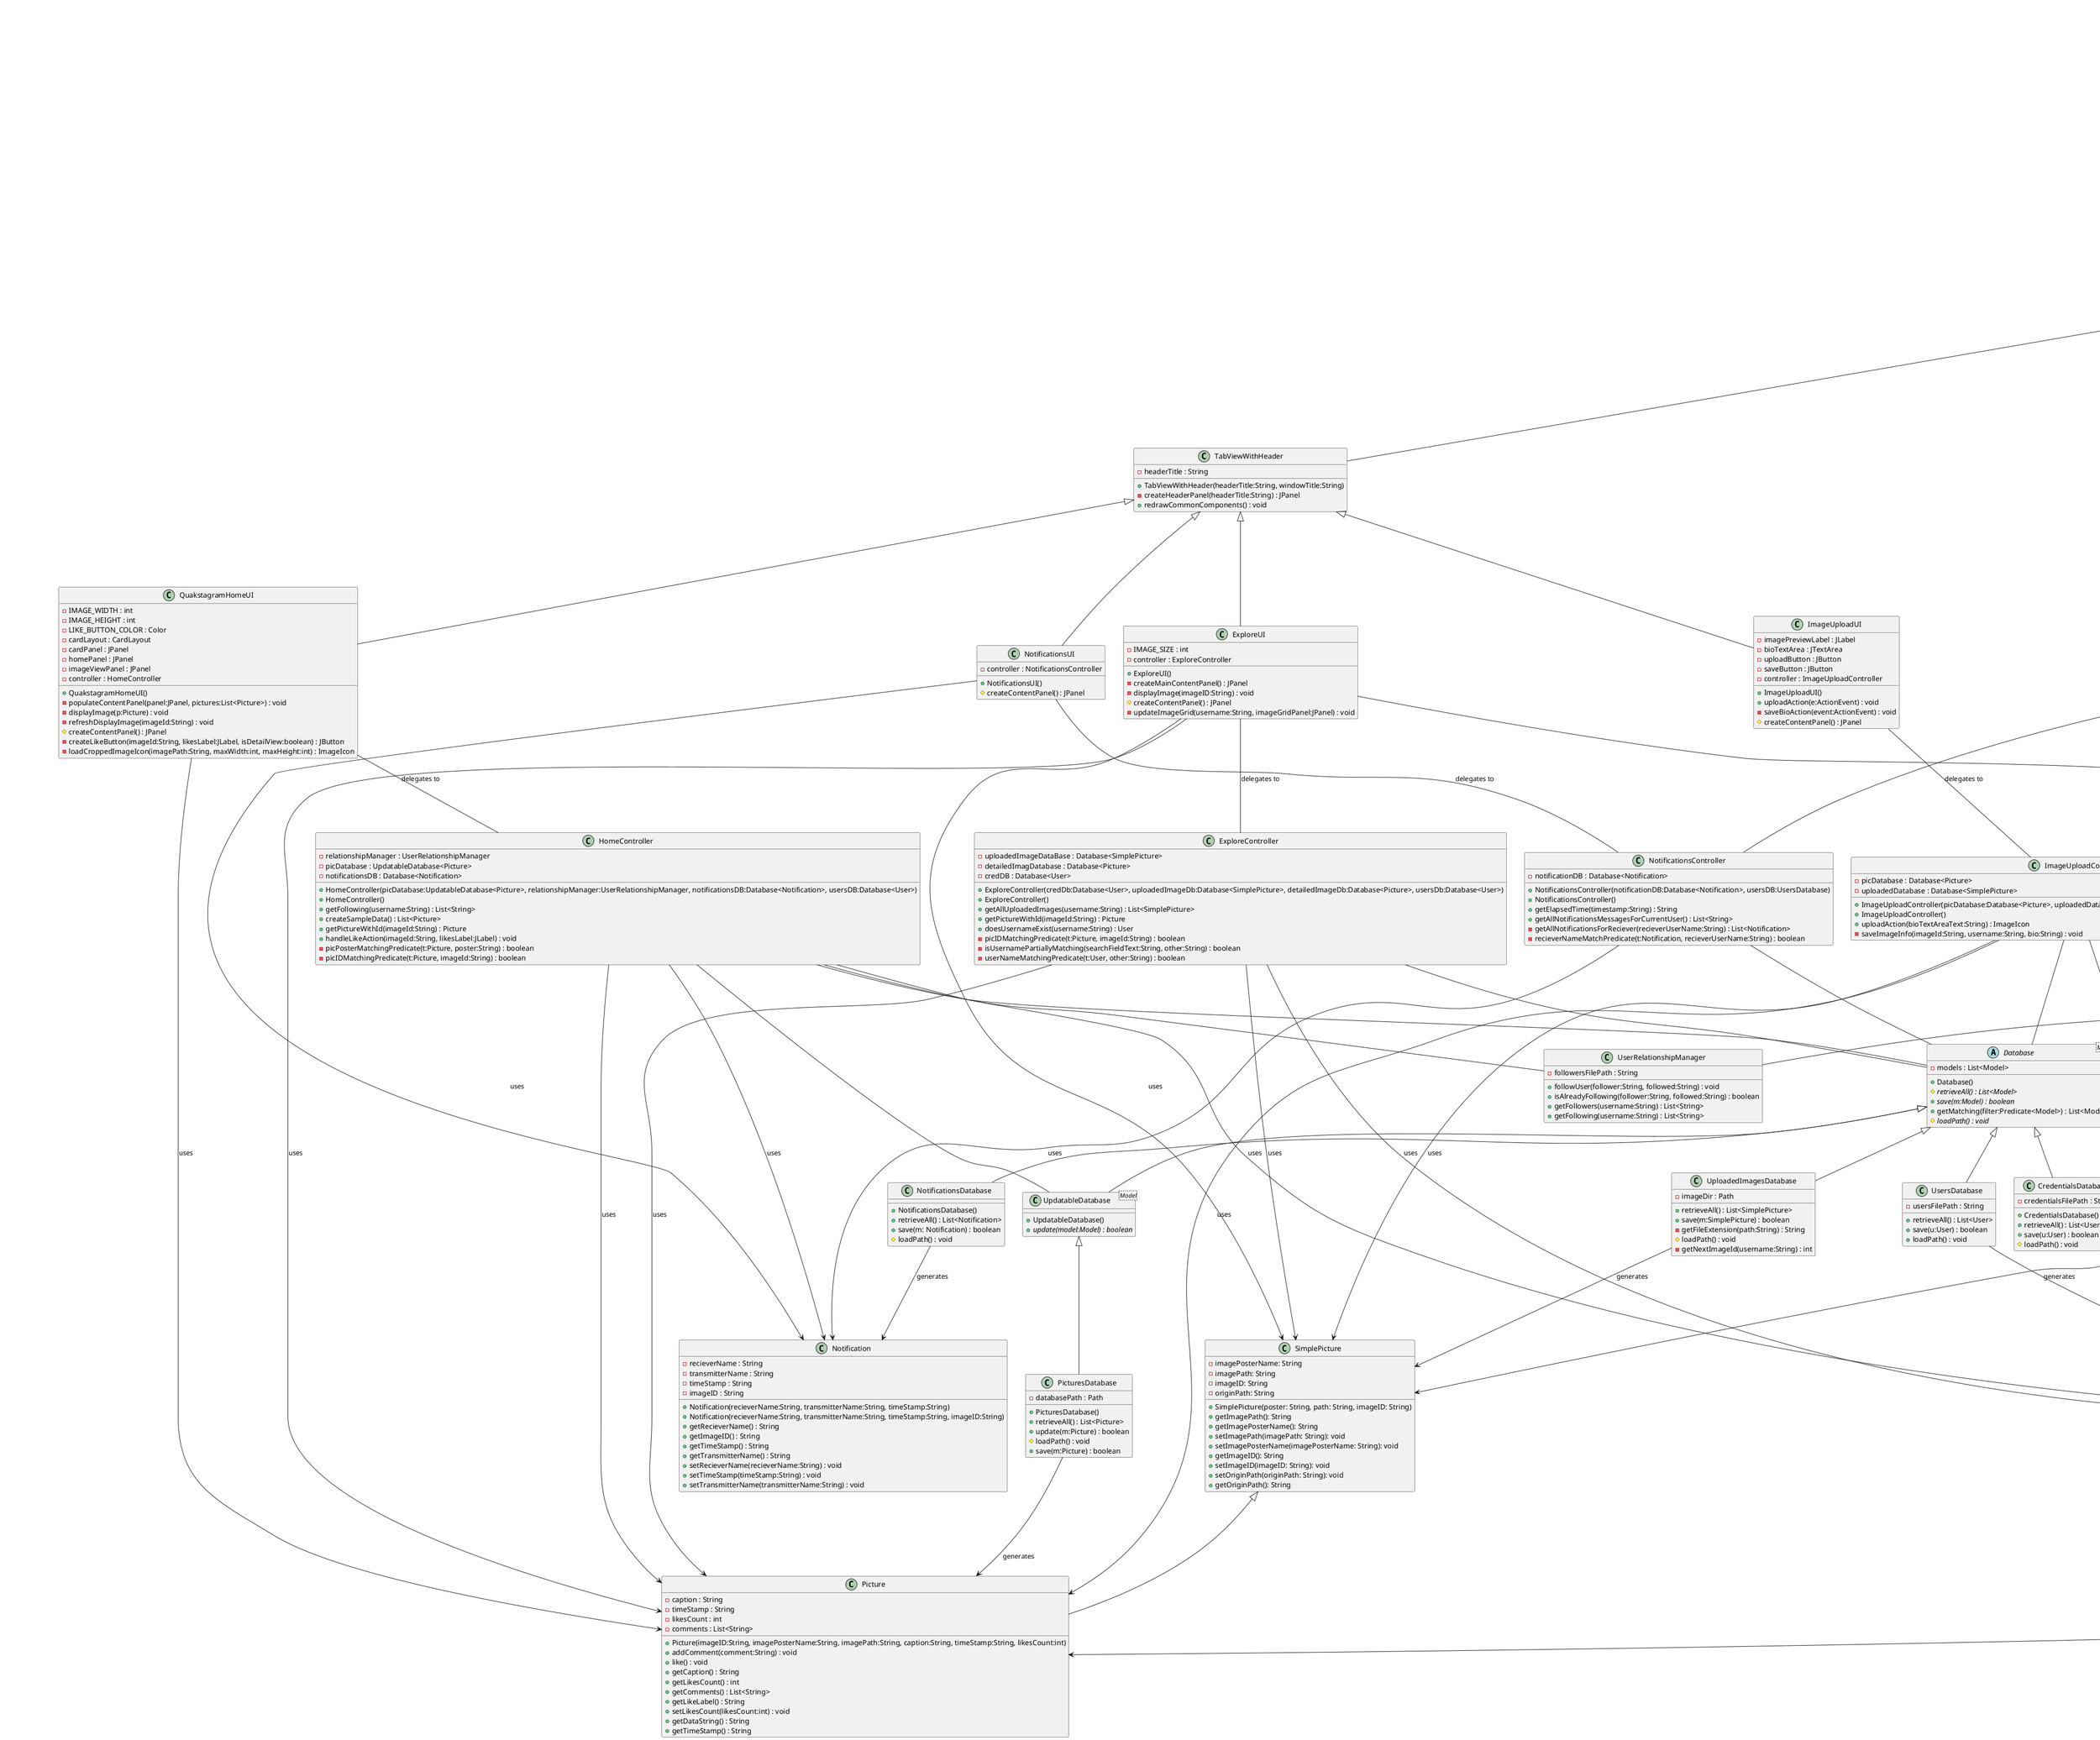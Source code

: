 @startuml
class AuthenticationController {
    - credDB : Database<User>
    - userDB : Database<User>
    - profilePicDB : Database<ProfilePhotoData>
    - authService : IAuthenticationService
    + AuthenticationController(credDB:Database<User>, userDB:Database<User>, profilePicDB:Database<ProfilePhotoData>, authService:IAuthenticationService)
    + AuthenticationController()
    + verifyCredentials(username:String, password:String) : VerificationResult
    + saveProfilePicture(file:File, username:String) : void
    + saveCredentials(username:String, password:String, bio:String) : void
    + doesUsernameExist(username:String) : boolean
    - userNamePredicate(t:User, username:String) : boolean
}
AuthenticationController -- IAuthenticationService
AuthenticationController -- Database
AuthenticationController --> User : uses
AuthenticationController --> ProfilePhotoData : uses
AuthenticationController --> VerificationResult : passes on

class AuthenticationService implements IAuthenticationService{
    - credDB : Database<User>
    - userDB : Database<User>
    + AuthenticationService(credDB:Database<User>, userDB:Database<User>)
    + registerUser(username:String, bio:String, password:String) : void
    + loginUser(username:String, password:String) : VerificationResult
    - saveUserInformation(user:User) : void
    - credentialsPredicate(t:User, username:String, password:String) : boolean
}

AuthenticationService -- Database
AuthenticationService --> User : uses
AuthenticationService --> VerificationResult : generates

class AuthenticationView extends JFrame{
    - WIDTH : int
    - HEIGHT : int
    # controller : AuthenticationController
    + AuthenticationView()
    - initializeUI() : void
    # {abstract} createInfoFormComponents() : Component[]
    # {abstract} createActionButton() : JButton
    # {abstract} createButtonToNavigateToAlternativeAuthenticationView() : JButton
}
AuthenticationView -- AuthenticationController : delegates to
abstract class Database<Model> {
    - models : List<Model>
    + Database()
    # {abstract} retrieveAll() : List<Model>
    + {abstract} save(m:Model) : boolean
    + getMatching(filter:Predicate<Model>) : List<Model>
    # {abstract} loadPath() : void
}

class CredentialsDatabase extends Database{
    - credentialsFilePath : String
    + CredentialsDatabase()
    + retrieveAll() : List<User>
    + save(u:User) : boolean
    # loadPath() : void
}

CredentialsDatabase --> User : generates

class ExploreController {
    - uploadedImageDataBase : Database<SimplePicture>
    - detailedImagDatabase : Database<Picture>
    - credDB : Database<User>
    + ExploreController(credDb:Database<User>, uploadedImageDb:Database<SimplePicture>, detailedImageDb:Database<Picture>, usersDb:Database<User>)
    + ExploreController()
    + getAllUploadedImages(username:String) : List<SimplePicture>
    + getPictureWithId(imageId:String) : Picture
    + doesUsernameExist(username:String) : User
    - picIDMatchingPredicate(t:Picture, imageId:String) : boolean
    - isUsernamePartiallyMatching(searchFieldText:String, other:String) : boolean
    - userNameMatchingPredicate(t:User, other:String) : boolean
}
ExploreController -- Database
ExploreController --> SimplePicture : uses
ExploreController --> Picture : uses
ExploreController --> User : uses

class ExploreUI extends TabViewWithHeader{
    - IMAGE_SIZE : int
    - controller : ExploreController
    + ExploreUI()
    - createMainContentPanel() : JPanel
    - displayImage(imageID:String) : void
    # createContentPanel() : JPanel
    - updateImageGrid(username:String, imageGridPanel:JPanel) : void
}
ExploreUI -- ExploreController : delegates to
ExploreUI --> SimplePicture : uses
ExploreUI --> Picture : uses
ExploreUI --> User : uses

class HomeController {
    - relationshipManager : UserRelationshipManager
    - picDatabase : UpdatableDatabase<Picture>
    - notificationsDB : Database<Notification>
    + HomeController(picDatabase:UpdatableDatabase<Picture>, relationshipManager:UserRelationshipManager, notificationsDB:Database<Notification>, usersDB:Database<User>)
    + HomeController()
    + getFollowing(username:String) : List<String>
    + createSampleData() : List<Picture>
    + getPictureWithId(imageId:String) : Picture
    + handleLikeAction(imageId:String, likesLabel:JLabel) : void
    - picPosterMatchingPredicate(t:Picture, poster:String) : boolean
    - picIDMatchingPredicate(t:Picture, imageId:String) : boolean
}
HomeController -- UserRelationshipManager
HomeController -- UpdatableDatabase
HomeController -- Database
HomeController --> Picture : uses
HomeController --> Notification : uses
HomeController --> User : uses

interface IAuthenticationService {
    + registerUser(username:String, bio:String, password:String) : void
    + loginUser(username:String, password:String) : VerificationResult
}

class ImageUploadController {
    - picDatabase : Database<Picture>
    - uploadedDatabase : Database<SimplePicture>
    + ImageUploadController(picDatabase:Database<Picture>, uploadedDatabase:Database<SimplePicture>, usersDB:Database<User>)
    + ImageUploadController()
    + uploadAction(bioTextAreaText:String) : ImageIcon
    - saveImageInfo(imageId:String, username:String, bio:String) : void
}
ImageUploadController -- Database
ImageUploadController --> Picture : uses
ImageUploadController --> SimplePicture : uses
ImageUploadController --> User : uses

class ImageUploadUI extends TabViewWithHeader {
    - imagePreviewLabel : JLabel
    - bioTextArea : JTextArea
    - uploadButton : JButton
    - saveButton : JButton
    - controller : ImageUploadController
    + ImageUploadUI()
    + uploadAction(e:ActionEvent) : void
    - saveBioAction(event:ActionEvent) : void
    # createContentPanel() : JPanel
}
ImageUploadUI -- ImageUploadController : delegates to

interface INavButtonCreator{
    + {abstract} createNavButtons : List<TabViewNavigationButton>
}

class InstagramProfileUI extends TabView {
    - PROFILE_IMAGE_SIZE : int
    - GRID_IMAGE_SIZE : int
    - imagePanel : JPanel
    - upperPanel : JPanel
    - controller : ProfileController
    - followersCountLabel : JLabel
    + InstagramProfileUI(user:User)
    + InstagramProfileUI()
    - createHeaderPanel() : JPanel
    - initializeImageGrid() : void
    - displayImage(imageIcon:ImageIcon) : void
    - createStatLabel(number:String, text:String) : JLabel
    - createStatLabelText(number:String, text:String) : String
    # createContentPanel() : JPanel
}
InstagramProfileUI -- ProfileController : delegates to
InstagramProfileUI --> User : uses


class NavigationBar {
    - creator : INavButtonCreator
    + NavigationBar(creator:INavButtonCreator)
    + displayAllActions() : void
}
NavigationBar -- INavButtonCreator : delegates button creation to
NavigationBar --> TabViewNavigationButton : displays

class Notification {
    - recieverName : String
    - transmitterName : String
    - timeStamp : String
    - imageID : String
    + Notification(recieverName:String, transmitterName:String, timeStamp:String)
    + Notification(recieverName:String, transmitterName:String, timeStamp:String, imageID:String)
    + getRecieverName() : String
    + getImageID() : String
    + getTimeStamp() : String
    + getTransmitterName() : String
    + setRecieverName(recieverName:String) : void
    + setTimeStamp(timeStamp:String) : void
    + setTransmitterName(transmitterName:String) : void
}

class NotificationsController extends TabViewController {
    - notificationDB : Database<Notification>
    + NotificationsController(notificationDB:Database<Notification>, usersDB:UsersDatabase)
    + NotificationsController()
    + getElapsedTime(timestamp:String) : String
    + getAllNotificationsMessagesForCurrentUser() : List<String>
    - getAllNotificationsForReciever(recieverUserName:String) : List<Notification>
    - recieverNameMatchPredicate(t:Notification, recieverUserName:String) : boolean
}
NotificationsController -- Database
NotificationsController --> Notification : uses

class NotificationsDatabase extends Database{
    + NotificationsDatabase()
    + retrieveAll() : List<Notification>
    + save(m: Notification) : boolean
    # loadPath() : void
}
NotificationsDatabase --> Notification : generates

class NotificationsUI extends TabViewWithHeader {
    - controller : NotificationsController
    + NotificationsUI()
    # createContentPanel() : JPanel
}
NotificationsUI -- NotificationsController : delegates to 
NotificationsUI --> Notification : uses

class Picture extends SimplePicture{
    - caption : String
    - timeStamp : String
    - likesCount : int
    - comments : List<String>
    + Picture(imageID:String, imagePosterName:String, imagePath:String, caption:String, timeStamp:String, likesCount:int)
    + addComment(comment:String) : void
    + like() : void
    + getCaption() : String
    + getLikesCount() : int
    + getComments() : List<String>
    + getLikeLabel() : String
    + setLikesCount(likesCount:int) : void
    + getDataString() : String
    + getTimeStamp() : String
}

class PicturesDatabase extends UpdatableDatabase{
    - databasePath : Path
    + PicturesDatabase()
    + retrieveAll() : List<Picture>
    + update(m:Picture) : boolean
    # loadPath() : void
    + save(m:Picture) : boolean
}
PicturesDatabase --> Picture : generates

class ProfileController {
    - relationshipManager : UserRelationshipManager
    - credDB : Database<User>
    - picDatabase : Database<Picture>
    - currentUser : User
    - uploadedPicsDB : Database<SimplePicture>
    - profilePicDB : Database<ProfilePhotoData>
    + ProfileController(user:User)
    + ProfileController(user:User, relationshipManager:UserRelationshipManager, credDB:Database<User>, userDatabase:Database<User>, picDatabase:Database<Picture>, uploadedPicsDB:Database<SimplePicture>, profilePicDB:Database<ProfilePhotoData>)
    + getUserWithCompleteData(user:User) : User
    + getCurrentlyViewedUser() : User
    + isCurrentUserLoggedInUser() : boolean
    + isCurrentUserFollowed() : boolean
    + handleFollowAction() : void
    + getProfileImages(user:User) : List<ImageIcon>
    + getCurrentlyViewedUserUsername() : String
    + getCurrentlyViewedUserProfilePicture() : ImageIcon
    - picPosterMatchingPredicate(t:Picture, posterName:String) : boolean
    - userNameMatchingPredicate(t:User, other:User) : boolean
}
ProfileController -- UserRelationshipManager
ProfileController -- Database
ProfileController --> User : uses
ProfileController --> Picture : uses
ProfileController --> SimplePicture : uses
ProfileController --> ProfilePhotoData : uses

class ProfilePhotoData {
    - file : File
    - username : String
    + ProfilePhotoData(f:File, username:String)
    + getFile() : File
    + getUsername() : String
    + setFile(file:File) : void
    + setUsername(username:String) : void
    + getProfilePicturePath() : String
}


class ProfilePhotoDatabase extends Database{
    - profilePhotoStoragePath : String
    + ProfilePhotoDatabase()
    + retrieveAll() : List<ProfilePhotoData>
    + save(d:ProfilePhotoData) : boolean
    # loadPath() : void
}
ProfilePhotoDatabase --> ProfilePhotoData : generates

class QuakstagramHomeUI extends TabViewWithHeader{
    - IMAGE_WIDTH : int
    - IMAGE_HEIGHT : int
    - LIKE_BUTTON_COLOR : Color
    - cardLayout : CardLayout
    - cardPanel : JPanel
    - homePanel : JPanel
    - imageViewPanel : JPanel
    - controller : HomeController
    + QuakstagramHomeUI()
    - populateContentPanel(panel:JPanel, pictures:List<Picture>) : void
    - displayImage(p:Picture) : void
    - refreshDisplayImage(imageId:String) : void
    # createContentPanel() : JPanel
    - createLikeButton(imageId:String, likesLabel:JLabel, isDetailView:boolean) : JButton
    - loadCroppedImageIcon(imagePath:String, maxWidth:int, maxHeight:int) : ImageIcon
}
QuakstagramHomeUI -- HomeController : delegates to
QuakstagramHomeUI --> Picture : uses

class SignInUI extends AuthenticationView{
    - txtUsername : JTextField
    - txtPassword : JTextField
    - btnSignIn : JButton
    - btnRegisterNow : JButton
    + SignInUI()
    - onSignInClicked(event:ActionEvent) : void
    - onRegisterNowClicked(event:ActionEvent) : void
    + main(args:String[]) : void
    # createActionButton() : JButton
    # createButtonToNavigateToAlternativeAuthenticationView() : JButton
    # createInfoFormComponents() : Component[]
}

class SignUpUI extends AuthenticationView{
    - txtUsername : JTextField
    - txtPassword : JTextField
    - txtBio : JTextField
    - btnRegister : JButton
    - btnUploadPhoto : JButton
    - btnSignIn : JButton
    + SignUpUI()
    - onRegisterClicked(event:ActionEvent) : void
    - handleProfilePictureUpload() : void
    - openSignInUI() : void
    + createInfoFormComponents() : Component[]
    + createActionButton() : JButton
    + createButtonToNavigateToAlternativeAuthenticationView() : JButton
}

class SimplePicture {
    - imagePosterName: String
    - imagePath: String
    - imageID: String
    - originPath: String
    + SimplePicture(poster: String, path: String, imageID: String)
    + getImagePath(): String
    + getImagePosterName(): String
    + setImagePath(imagePath: String): void
    + setImagePosterName(imagePosterName: String): void
    + getImageID(): String
    + setImageID(imageID: String): void
    + setOriginPath(originPath: String): void
    + getOriginPath(): String
}

class TabView extends JFrame implements INavButtonCreator{
    - WIDTH : int
    - HEIGHT : int
    - controller : TabViewController
    + TabView(windowTitle : String)
    + showContentPanel() : void
    + redrawCommonComponents() : void
    + removeScreenContents() : void
    + addCustomComponentNorth(c : Component) : void
    + addCustomComponentCenter(c : Component) : void
    + addCustomComponentSouth(c : Component) : void
    - executeProfileUIAction() : void
    - executeNotificationsUIAction() : void
    - executeImageUploadUIAction() : void
    - executeHomeUIAction() : void
    - executeExploreUIAction() : void
    + createNavButtons() : List<TabViewNavigationButton>
    + createContentPanel() : JPanel {abstract}
}
TabView -- TabViewController : delegates to
TabView --> TabViewNavigationButton : generates

class TabViewController {
    - userDatabase : Database<User>
    + TabViewController(userDatabase:Database<User>)
    + getLoggedInUserName() : String
    + getLoggedInUser() : User
}
TabViewController -- Database
TabViewController --> User : uses

class TabViewNavigationButton extends JButton{
    - final {static} NAV_ICON_SIZE : int
    + TabViewNavigationButton(iconPath : String, action : Runnable)
}

class TabViewWithHeader extends TabView{
    - headerTitle : String
    + TabViewWithHeader(headerTitle:String, windowTitle:String)
    - createHeaderPanel(headerTitle:String) : JPanel
    + redrawCommonComponents() : void
}

class UpdatableDatabase<Model> extends Database {
    + UpdatableDatabase()
    + {abstract} update(model:Model) : boolean
}

class UploadedImagesDatabase extends Database{
    - imageDir : Path
    + retrieveAll() : List<SimplePicture>
    + save(m:SimplePicture) : boolean
    - getFileExtension(path:String) : String
    # loadPath() : void
    - getNextImageId(username:String) : int
}
UploadedImagesDatabase --> SimplePicture : generates

class User {
    - username : String
    - bio : String
    - password : String
    - postsCount : int
    - followersCount : int
    - followingCount : int
    - pictures : List<Picture>
    + User(username:String, bio:String, password:String)
    + User(username:String)
    + addPicture(picture:Picture) : void
    + getUsername() : String
    + getBio() : String
    + setBio(bio:String) : void
    + getPostsCount() : int
    + getFollowersCount() : int
    + getFollowingCount() : int
    + getPictures() : List<Picture>
    + setFollowersCount(followersCount:int) : void
    + setFollowingCount(followingCount:int) : void
    + setPostCount(postCount:int) : void
    + toString() : String
    + getPassword() : String
}

class UserRelationshipManager {
    - followersFilePath : String
    + followUser(follower:String, followed:String) : void
    + isAlreadyFollowing(follower:String, followed:String) : boolean
    + getFollowers(username:String) : List<String>
    + getFollowing(username:String) : List<String>
}

class UsersDatabase extends Database{
    - usersFilePath : String
    + retrieveAll() : List<User>
    + save(u:User) : boolean
    + loadPath() : void
}

UsersDatabase --> User : generates

class VerificationResult {
    - success : boolean
    - newUser : User
    + VerificationResult(success:boolean, newUser:User)
    + getNewUser() : User
    + getSuccess() : boolean
    + setNewUser(newUser:User) : void
    + setSuccess(success:boolean) : void
}


@enduml